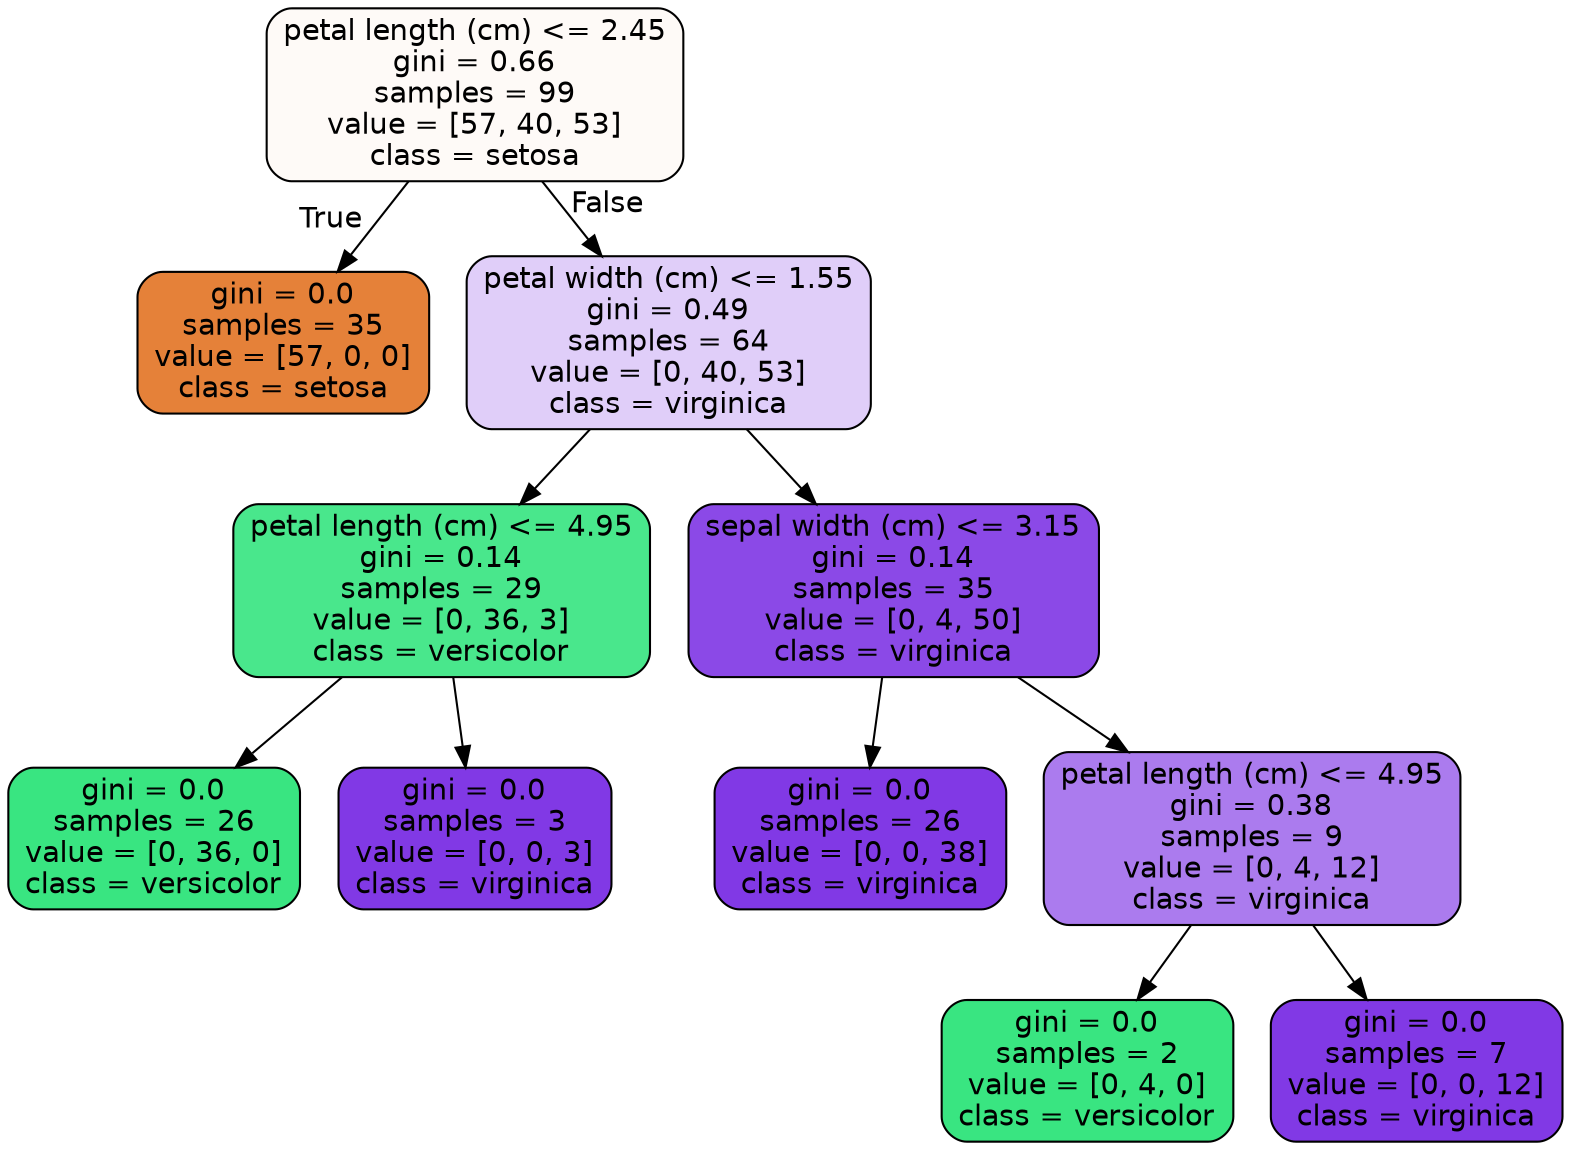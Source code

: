 digraph Tree {
node [shape=box, style="filled, rounded", color="black", fontname=helvetica] ;
edge [fontname=helvetica] ;
0 [label="petal length (cm) <= 2.45\ngini = 0.66\nsamples = 99\nvalue = [57, 40, 53]\nclass = setosa", fillcolor="#fefaf7"] ;
1 [label="gini = 0.0\nsamples = 35\nvalue = [57, 0, 0]\nclass = setosa", fillcolor="#e58139"] ;
0 -> 1 [labeldistance=2.5, labelangle=45, headlabel="True"] ;
2 [label="petal width (cm) <= 1.55\ngini = 0.49\nsamples = 64\nvalue = [0, 40, 53]\nclass = virginica", fillcolor="#e0cef9"] ;
0 -> 2 [labeldistance=2.5, labelangle=-45, headlabel="False"] ;
3 [label="petal length (cm) <= 4.95\ngini = 0.14\nsamples = 29\nvalue = [0, 36, 3]\nclass = versicolor", fillcolor="#49e78c"] ;
2 -> 3 ;
4 [label="gini = 0.0\nsamples = 26\nvalue = [0, 36, 0]\nclass = versicolor", fillcolor="#39e581"] ;
3 -> 4 ;
5 [label="gini = 0.0\nsamples = 3\nvalue = [0, 0, 3]\nclass = virginica", fillcolor="#8139e5"] ;
3 -> 5 ;
6 [label="sepal width (cm) <= 3.15\ngini = 0.14\nsamples = 35\nvalue = [0, 4, 50]\nclass = virginica", fillcolor="#8b49e7"] ;
2 -> 6 ;
7 [label="gini = 0.0\nsamples = 26\nvalue = [0, 0, 38]\nclass = virginica", fillcolor="#8139e5"] ;
6 -> 7 ;
8 [label="petal length (cm) <= 4.95\ngini = 0.38\nsamples = 9\nvalue = [0, 4, 12]\nclass = virginica", fillcolor="#ab7bee"] ;
6 -> 8 ;
9 [label="gini = 0.0\nsamples = 2\nvalue = [0, 4, 0]\nclass = versicolor", fillcolor="#39e581"] ;
8 -> 9 ;
10 [label="gini = 0.0\nsamples = 7\nvalue = [0, 0, 12]\nclass = virginica", fillcolor="#8139e5"] ;
8 -> 10 ;
}